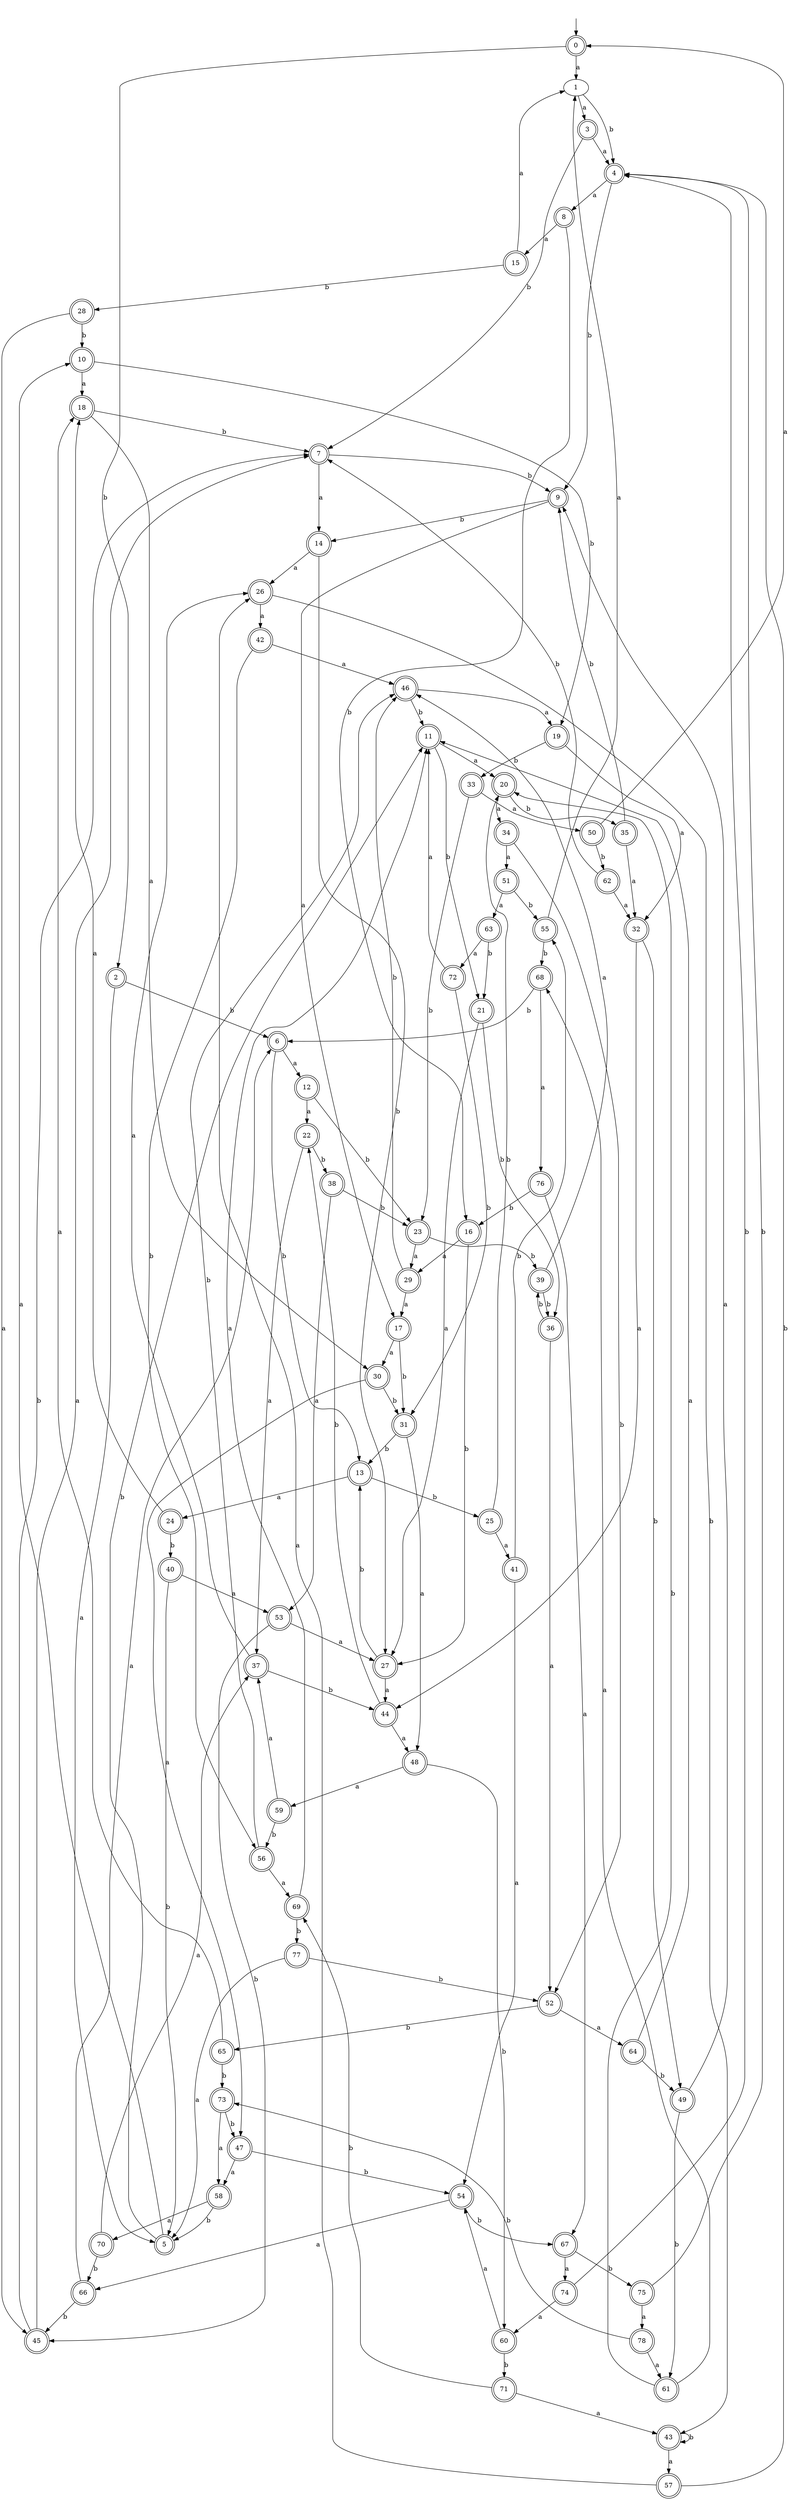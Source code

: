 digraph RandomDFA {
  __start0 [label="", shape=none];
  __start0 -> 0 [label=""];
  0 [shape=circle] [shape=doublecircle]
  0 -> 1 [label="a"]
  0 -> 2 [label="b"]
  1
  1 -> 3 [label="a"]
  1 -> 4 [label="b"]
  2 [shape=doublecircle]
  2 -> 5 [label="a"]
  2 -> 6 [label="b"]
  3 [shape=doublecircle]
  3 -> 4 [label="a"]
  3 -> 7 [label="b"]
  4 [shape=doublecircle]
  4 -> 8 [label="a"]
  4 -> 9 [label="b"]
  5 [shape=doublecircle]
  5 -> 10 [label="a"]
  5 -> 11 [label="b"]
  6 [shape=doublecircle]
  6 -> 12 [label="a"]
  6 -> 13 [label="b"]
  7 [shape=doublecircle]
  7 -> 14 [label="a"]
  7 -> 9 [label="b"]
  8 [shape=doublecircle]
  8 -> 15 [label="a"]
  8 -> 16 [label="b"]
  9 [shape=doublecircle]
  9 -> 17 [label="a"]
  9 -> 14 [label="b"]
  10 [shape=doublecircle]
  10 -> 18 [label="a"]
  10 -> 19 [label="b"]
  11 [shape=doublecircle]
  11 -> 20 [label="a"]
  11 -> 21 [label="b"]
  12 [shape=doublecircle]
  12 -> 22 [label="a"]
  12 -> 23 [label="b"]
  13 [shape=doublecircle]
  13 -> 24 [label="a"]
  13 -> 25 [label="b"]
  14 [shape=doublecircle]
  14 -> 26 [label="a"]
  14 -> 27 [label="b"]
  15 [shape=doublecircle]
  15 -> 1 [label="a"]
  15 -> 28 [label="b"]
  16 [shape=doublecircle]
  16 -> 29 [label="a"]
  16 -> 27 [label="b"]
  17 [shape=doublecircle]
  17 -> 30 [label="a"]
  17 -> 31 [label="b"]
  18 [shape=doublecircle]
  18 -> 30 [label="a"]
  18 -> 7 [label="b"]
  19 [shape=doublecircle]
  19 -> 32 [label="a"]
  19 -> 33 [label="b"]
  20 [shape=doublecircle]
  20 -> 34 [label="a"]
  20 -> 35 [label="b"]
  21 [shape=doublecircle]
  21 -> 27 [label="a"]
  21 -> 36 [label="b"]
  22 [shape=doublecircle]
  22 -> 37 [label="a"]
  22 -> 38 [label="b"]
  23 [shape=doublecircle]
  23 -> 29 [label="a"]
  23 -> 39 [label="b"]
  24 [shape=doublecircle]
  24 -> 18 [label="a"]
  24 -> 40 [label="b"]
  25 [shape=doublecircle]
  25 -> 41 [label="a"]
  25 -> 20 [label="b"]
  26 [shape=doublecircle]
  26 -> 42 [label="a"]
  26 -> 43 [label="b"]
  27 [shape=doublecircle]
  27 -> 44 [label="a"]
  27 -> 13 [label="b"]
  28 [shape=doublecircle]
  28 -> 45 [label="a"]
  28 -> 10 [label="b"]
  29 [shape=doublecircle]
  29 -> 17 [label="a"]
  29 -> 46 [label="b"]
  30 [shape=doublecircle]
  30 -> 47 [label="a"]
  30 -> 31 [label="b"]
  31 [shape=doublecircle]
  31 -> 48 [label="a"]
  31 -> 13 [label="b"]
  32 [shape=doublecircle]
  32 -> 44 [label="a"]
  32 -> 49 [label="b"]
  33 [shape=doublecircle]
  33 -> 50 [label="a"]
  33 -> 23 [label="b"]
  34 [shape=doublecircle]
  34 -> 51 [label="a"]
  34 -> 52 [label="b"]
  35 [shape=doublecircle]
  35 -> 32 [label="a"]
  35 -> 9 [label="b"]
  36 [shape=doublecircle]
  36 -> 52 [label="a"]
  36 -> 39 [label="b"]
  37 [shape=doublecircle]
  37 -> 26 [label="a"]
  37 -> 44 [label="b"]
  38 [shape=doublecircle]
  38 -> 53 [label="a"]
  38 -> 23 [label="b"]
  39 [shape=doublecircle]
  39 -> 46 [label="a"]
  39 -> 36 [label="b"]
  40 [shape=doublecircle]
  40 -> 53 [label="a"]
  40 -> 5 [label="b"]
  41 [shape=doublecircle]
  41 -> 54 [label="a"]
  41 -> 55 [label="b"]
  42 [shape=doublecircle]
  42 -> 46 [label="a"]
  42 -> 56 [label="b"]
  43 [shape=doublecircle]
  43 -> 57 [label="a"]
  43 -> 43 [label="b"]
  44 [shape=doublecircle]
  44 -> 48 [label="a"]
  44 -> 22 [label="b"]
  45 [shape=doublecircle]
  45 -> 7 [label="a"]
  45 -> 7 [label="b"]
  46 [shape=doublecircle]
  46 -> 19 [label="a"]
  46 -> 11 [label="b"]
  47 [shape=doublecircle]
  47 -> 58 [label="a"]
  47 -> 54 [label="b"]
  48 [shape=doublecircle]
  48 -> 59 [label="a"]
  48 -> 60 [label="b"]
  49 [shape=doublecircle]
  49 -> 9 [label="a"]
  49 -> 61 [label="b"]
  50 [shape=doublecircle]
  50 -> 0 [label="a"]
  50 -> 62 [label="b"]
  51 [shape=doublecircle]
  51 -> 63 [label="a"]
  51 -> 55 [label="b"]
  52 [shape=doublecircle]
  52 -> 64 [label="a"]
  52 -> 65 [label="b"]
  53 [shape=doublecircle]
  53 -> 27 [label="a"]
  53 -> 45 [label="b"]
  54 [shape=doublecircle]
  54 -> 66 [label="a"]
  54 -> 67 [label="b"]
  55 [shape=doublecircle]
  55 -> 1 [label="a"]
  55 -> 68 [label="b"]
  56 [shape=doublecircle]
  56 -> 69 [label="a"]
  56 -> 46 [label="b"]
  57 [shape=doublecircle]
  57 -> 26 [label="a"]
  57 -> 4 [label="b"]
  58 [shape=doublecircle]
  58 -> 70 [label="a"]
  58 -> 5 [label="b"]
  59 [shape=doublecircle]
  59 -> 37 [label="a"]
  59 -> 56 [label="b"]
  60 [shape=doublecircle]
  60 -> 54 [label="a"]
  60 -> 71 [label="b"]
  61 [shape=doublecircle]
  61 -> 68 [label="a"]
  61 -> 20 [label="b"]
  62 [shape=doublecircle]
  62 -> 32 [label="a"]
  62 -> 7 [label="b"]
  63 [shape=doublecircle]
  63 -> 72 [label="a"]
  63 -> 21 [label="b"]
  64 [shape=doublecircle]
  64 -> 11 [label="a"]
  64 -> 49 [label="b"]
  65 [shape=doublecircle]
  65 -> 18 [label="a"]
  65 -> 73 [label="b"]
  66 [shape=doublecircle]
  66 -> 6 [label="a"]
  66 -> 45 [label="b"]
  67 [shape=doublecircle]
  67 -> 74 [label="a"]
  67 -> 75 [label="b"]
  68 [shape=doublecircle]
  68 -> 76 [label="a"]
  68 -> 6 [label="b"]
  69 [shape=doublecircle]
  69 -> 11 [label="a"]
  69 -> 77 [label="b"]
  70 [shape=doublecircle]
  70 -> 37 [label="a"]
  70 -> 66 [label="b"]
  71 [shape=doublecircle]
  71 -> 43 [label="a"]
  71 -> 69 [label="b"]
  72 [shape=doublecircle]
  72 -> 11 [label="a"]
  72 -> 31 [label="b"]
  73 [shape=doublecircle]
  73 -> 58 [label="a"]
  73 -> 47 [label="b"]
  74 [shape=doublecircle]
  74 -> 60 [label="a"]
  74 -> 4 [label="b"]
  75 [shape=doublecircle]
  75 -> 78 [label="a"]
  75 -> 4 [label="b"]
  76 [shape=doublecircle]
  76 -> 67 [label="a"]
  76 -> 16 [label="b"]
  77 [shape=doublecircle]
  77 -> 5 [label="a"]
  77 -> 52 [label="b"]
  78 [shape=doublecircle]
  78 -> 61 [label="a"]
  78 -> 73 [label="b"]
}
